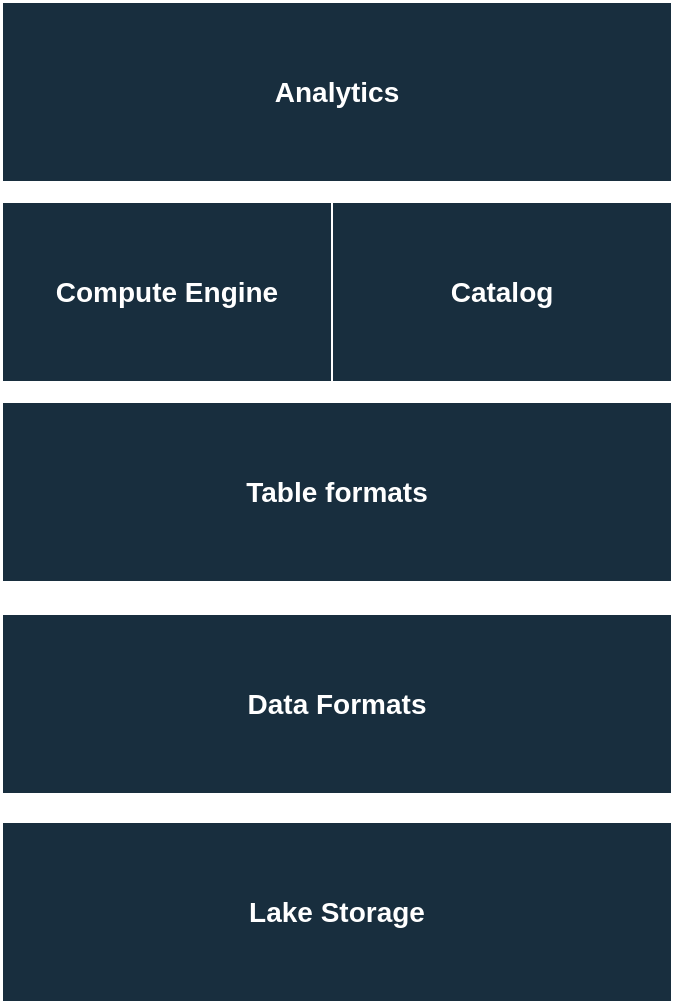 <mxfile version="22.1.22" type="embed">
  <diagram id="23iRSUPoRavnBvh4doch" name="Page-1">
    <mxGraphModel dx="895" dy="740" grid="1" gridSize="10" guides="1" tooltips="1" connect="1" arrows="1" fold="1" page="1" pageScale="1" pageWidth="827" pageHeight="1169" math="0" shadow="0">
      <root>
        <mxCell id="0" />
        <mxCell id="1" parent="0" />
        <mxCell id="2" value="Lake Storage" style="rounded=0;whiteSpace=wrap;html=1;align=center;fontSize=14;fontStyle=1;labelBackgroundColor=none;fillColor=#182E3E;strokeColor=#FFFFFF;fontColor=#FFFFFF;" vertex="1" parent="1">
          <mxGeometry x="35" y="530" width="335" height="90" as="geometry" />
        </mxCell>
        <mxCell id="3" value="Data Formats" style="rounded=0;whiteSpace=wrap;html=1;align=center;fontSize=14;fontStyle=1;labelBackgroundColor=none;fillColor=#182E3E;strokeColor=#FFFFFF;fontColor=#FFFFFF;" vertex="1" parent="1">
          <mxGeometry x="35" y="426" width="335" height="90" as="geometry" />
        </mxCell>
        <mxCell id="4" value="Table formats" style="rounded=0;whiteSpace=wrap;html=1;align=center;fontSize=14;fontStyle=1;labelBackgroundColor=none;fillColor=#182E3E;strokeColor=#FFFFFF;fontColor=#FFFFFF;" vertex="1" parent="1">
          <mxGeometry x="35" y="320" width="335" height="90" as="geometry" />
        </mxCell>
        <mxCell id="5" value="Compute Engine" style="rounded=0;whiteSpace=wrap;html=1;align=center;fontSize=14;fontStyle=1;labelBackgroundColor=none;fillColor=#182E3E;strokeColor=#FFFFFF;fontColor=#FFFFFF;" vertex="1" parent="1">
          <mxGeometry x="35" y="220" width="165" height="90" as="geometry" />
        </mxCell>
        <mxCell id="6" value="Catalog" style="rounded=0;whiteSpace=wrap;html=1;align=center;fontSize=14;fontStyle=1;labelBackgroundColor=none;fillColor=#182E3E;strokeColor=#FFFFFF;fontColor=#FFFFFF;" vertex="1" parent="1">
          <mxGeometry x="200" y="220" width="170" height="90" as="geometry" />
        </mxCell>
        <mxCell id="7" value="Analytics" style="rounded=0;whiteSpace=wrap;html=1;align=center;fontSize=14;fontStyle=1;labelBackgroundColor=none;fillColor=#182E3E;strokeColor=#FFFFFF;fontColor=#FFFFFF;" vertex="1" parent="1">
          <mxGeometry x="35" y="120" width="335" height="90" as="geometry" />
        </mxCell>
      </root>
    </mxGraphModel>
  </diagram>
</mxfile>
